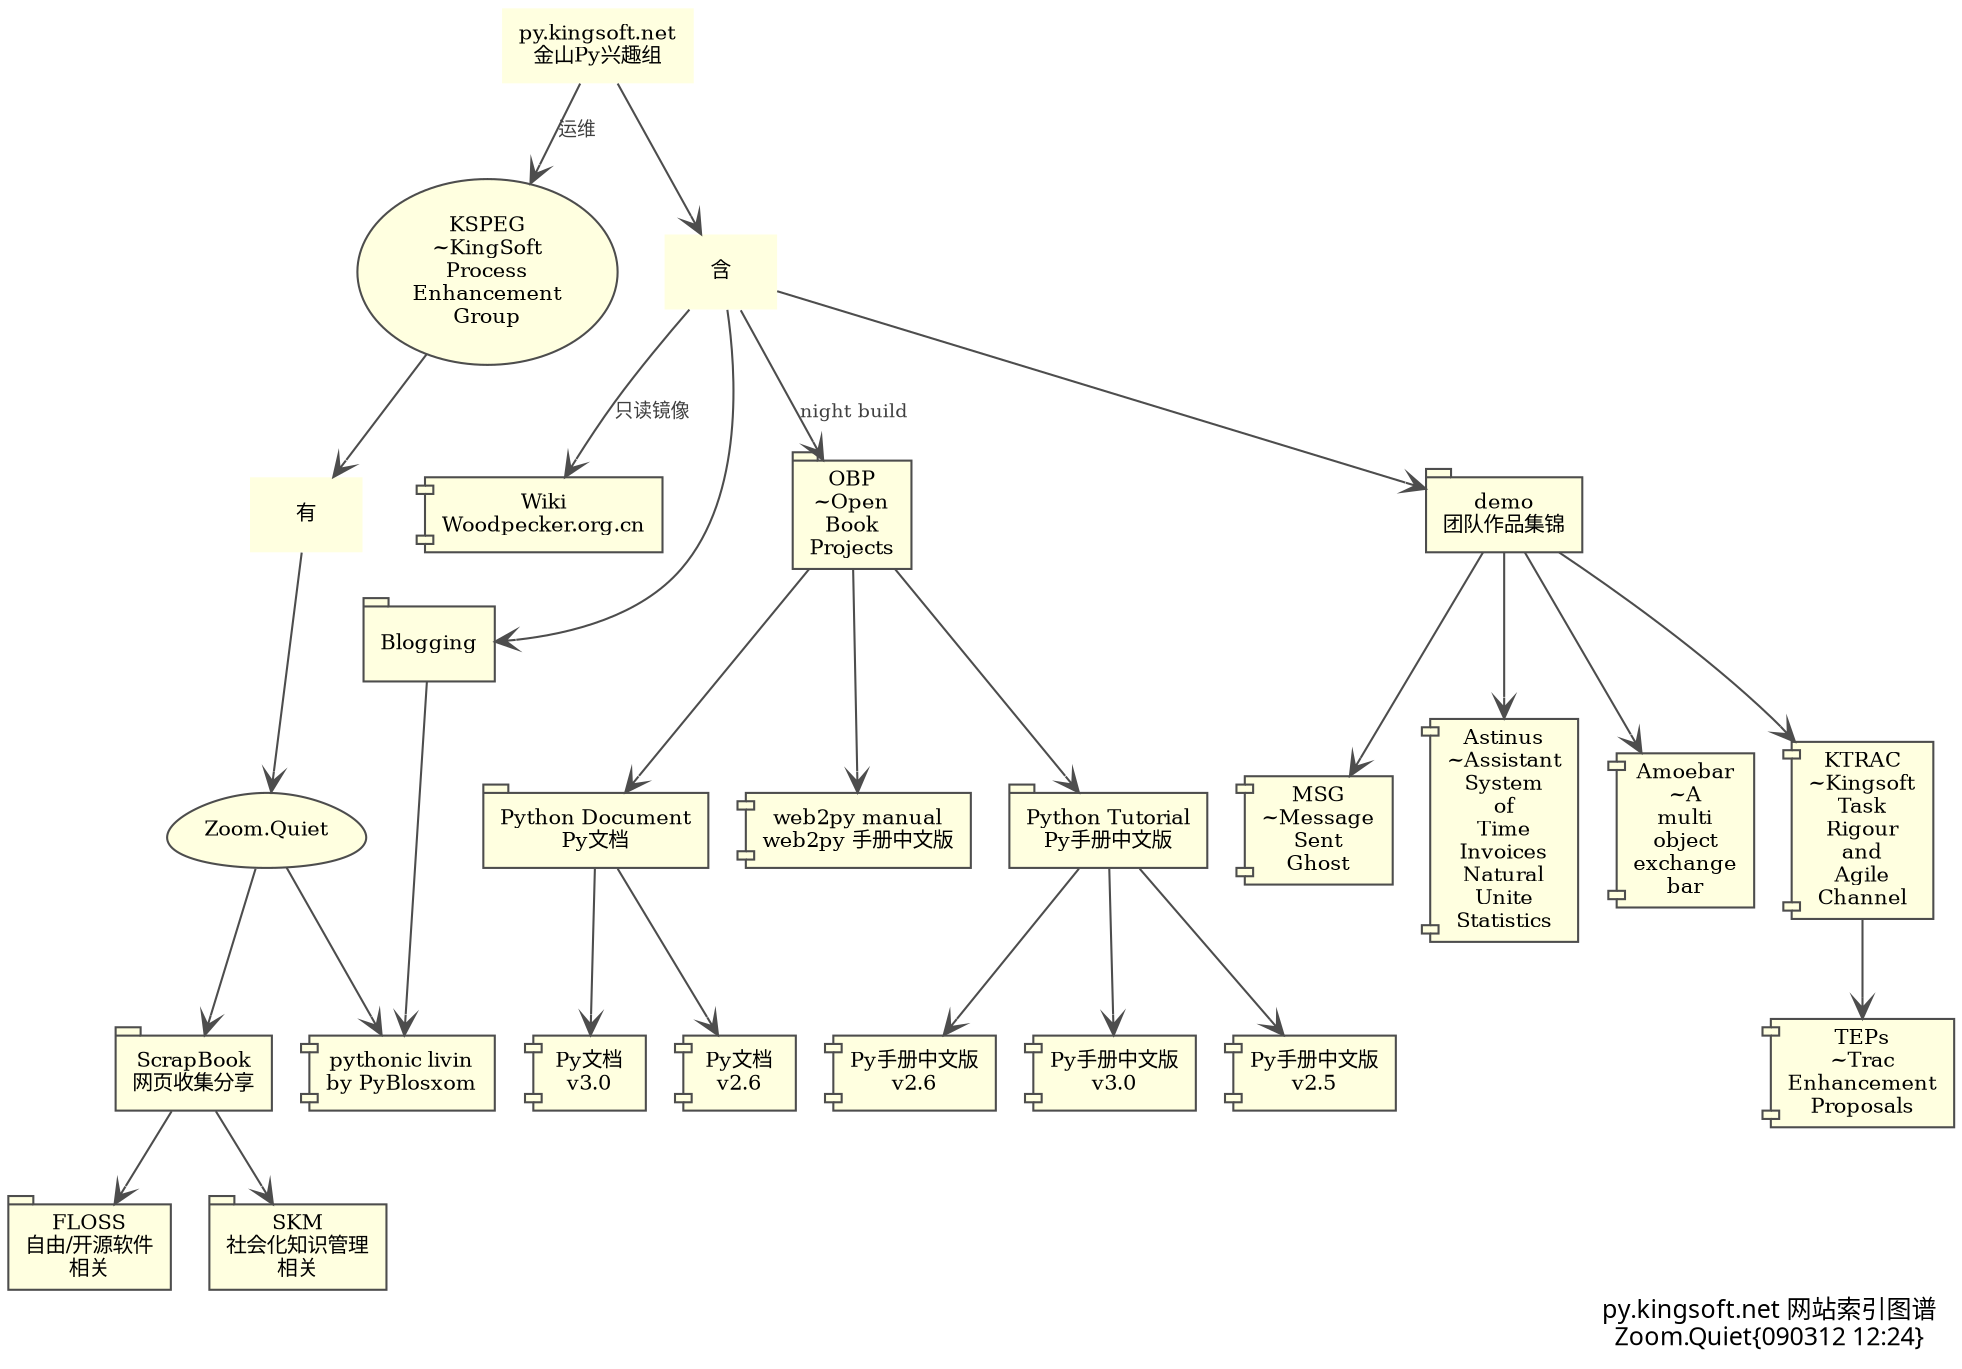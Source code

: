 digraph mainmap {
/*图片生成命令:: need:: apt-get install graphviz-cairo
$ dot test.dot -Tpng -o test.png -Tcmapx -o test.map
        style=filled,
        fillcolor=lightyellow,
        fontname="VeraSansYuanTi-Regular.ttf",        
        WenQuanYi Zen Hei
        ratio=compress,fill size="12,9",
*/
    graph [label="py.kingsoft.net 网站索引图谱\nZoom.Quiet{090312 12:24}",
        labeljust="r",labelloc="b",
        fontsize=12.0,
        fontname="WenQuanYi Zen Hei",
        center=1,
        ratio=compress,
        rankdir=TB,
        ];
    node[fontsize=10,
        style=filled,fillcolor=lightyellow,
        color=gray30,
        shape=component,
        ];
    /*dir=both,shape=plaintext shape=folder*/
    edge [fontsize=9.0,
        fontcolor=gray25,
        color=gray30,
		arrowhead=vee,
		arrowtail=none,
        ];
    /*服务关系*/
    URL="http://py.kingsoft.net/";
    
    pyk->kspeg      [label="运维",];
    kspeg->author->ZQ;
    ZQ->zqblog;
    ZQ->zqscrap->zqfloss; zqscrap->zqskm;
    pyk->include->blog;
    blog->zqblog;
    
    include->DEMO;
    DEMO->ktrac->TEPs;
    DEMO->MSG;
    DEMO->TB;
    DEMO->AMB;
    
    include->WPWIKI [label="只读镜像",];
    include->OBP    [label="night build",];
    OBP->pytut->pytut25; pytut->pytut26; pytut->pytut3k;
    OBP->pydocs->pydocs26; pydocs->pydocs3k;
    OBP->web2py;
    
    /*服务元素
    is      [label="是",URL="http://wiki.rdev.kingsoft.net/moin/KUP"];
    */
    pyk      [label="py.kingsoft.net\n金山Py兴趣组",shape=plaintext,];
    kspeg    [label="KSPEG\n~KingSoft\nProcess\nEnhancement\nGroup",shape=ellipse,URL="http://groups.google.com/group/kspeg"];
    author   [label="有",shape=plaintext];
    include  [label="含",shape=plaintext];
    ZQ       [label="Zoom.Quiet",shape=egg,URL="http://zoomquiet.org"];
    zqblog   [label="pythonic livin\nby PyBlosxom",URL="zq/pyb/"];
    zqscrap  [label="ScrapBook\n网页收集分享",shape=tab,URL="zq/scrap/"];
    zqfloss   [label="FLOSS\n自由/开源软件\n相关",shape=tab,URL="zq/scrap/floss/"];
    zqskm    [label="SKM\n社会化知识管理\n相关",shape=tab,URL="zq/scrap/skm/"];
    
    blog     [label="Blogging",shape=tab,URL="blog/"];
    WPWIKI   [label="Wiki\nWoodpecker.org.cn",URL="wiki/"];
    
    DEMO     [label="demo\n团队作品集锦",shape=tab,URL="demo/"];
    ktrac    [label="KTRAC\n~Kingsoft\nTask\nRigour\nand\nAgile\nChannel",URL="http://trac-hacks.org/wiki/ZoomQuiet"];
    TEPs     [label="TEPs\n~Trac\nEnhancement\nProposals",URL="demo/ktrac/"];
    MSG      [label="MSG\n~Message\nSent\nGhost",URL="demo/msg/"];
    TB       [label="Astinus\n~Assistant\nSystem\nof\nTime\nInvoices\nNatural\nUnite\nStatistics",URL="demo/ast/"];
    AMB      [label="Amoebar\n~A\nmulti\nobject\nexchange\nbar",URL="demo/amb/"];

    OBP      [label="OBP\n~Open\nBook\nProjects",shape=tab,URL="http://code.google.com/p/openbookproject/"];
    pytut    [label="Python Tutorial\nPy手册中文版",shape=tab,URL="obp/pytut/"];
    pytut25  [label="Py手册中文版\nv2.5",URL="obp/pytut/25/"];
    pytut26  [label="Py手册中文版\nv2.6",URL="obp/pytut/26/"];
    pytut3k  [label="Py手册中文版\nv3.0",URL="obp/pytut/3000/"];
    pydocs   [label="Python Document\nPy文档",shape=tab,URL="obp/pydocs/"];
    pydocs26 [label="Py文档\nv2.6",URL="obp/pydocs/26/"];
    pydocs3k [label="Py文档\nv3.0",URL="obp/pydocs/3000/"];
    web2py   [label="web2py manual\nweb2py 手册中文版",URL="obp/web2py/man/"];

}

